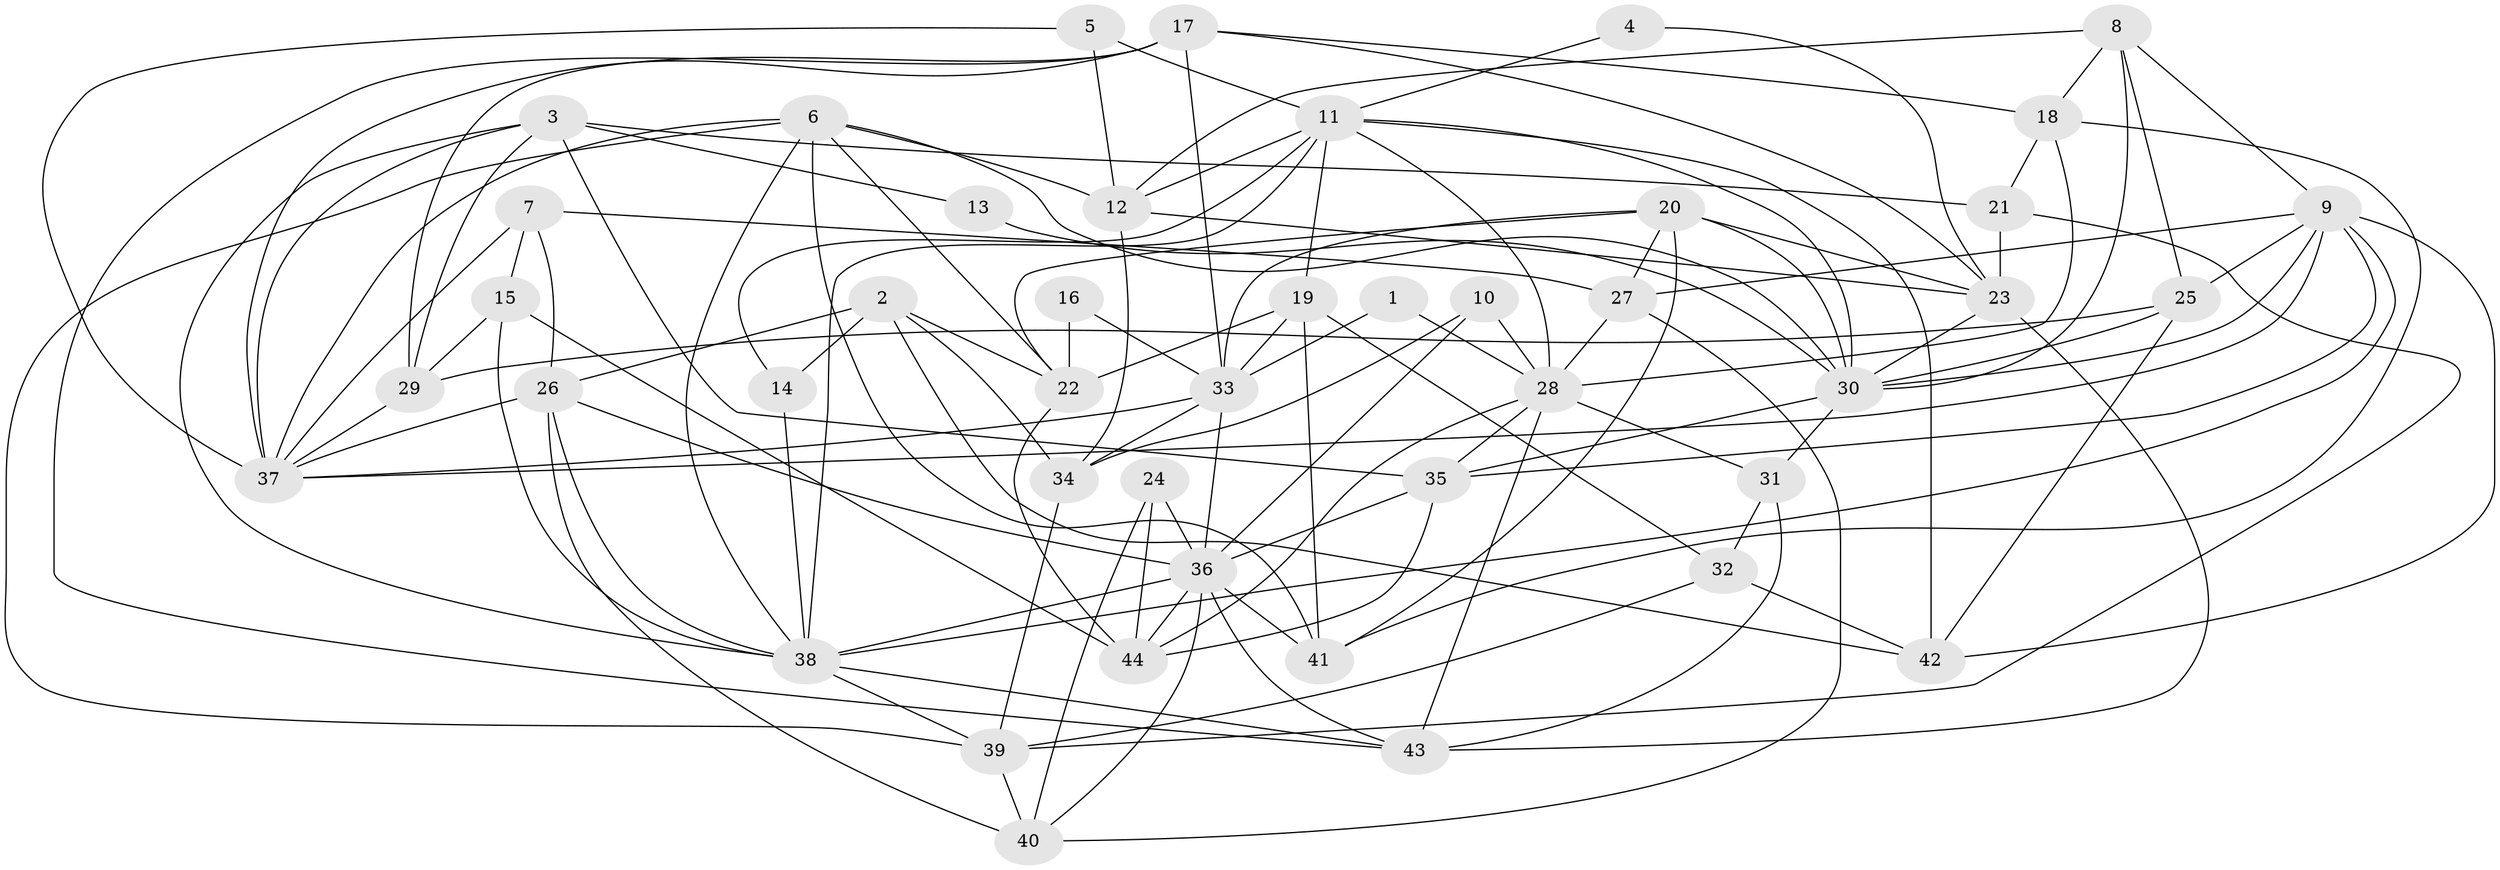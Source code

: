 // original degree distribution, {3: 0.2840909090909091, 6: 0.125, 4: 0.22727272727272727, 2: 0.13636363636363635, 5: 0.19318181818181818, 7: 0.022727272727272728, 8: 0.011363636363636364}
// Generated by graph-tools (version 1.1) at 2025/26/03/09/25 03:26:17]
// undirected, 44 vertices, 121 edges
graph export_dot {
graph [start="1"]
  node [color=gray90,style=filled];
  1;
  2;
  3;
  4;
  5;
  6;
  7;
  8;
  9;
  10;
  11;
  12;
  13;
  14;
  15;
  16;
  17;
  18;
  19;
  20;
  21;
  22;
  23;
  24;
  25;
  26;
  27;
  28;
  29;
  30;
  31;
  32;
  33;
  34;
  35;
  36;
  37;
  38;
  39;
  40;
  41;
  42;
  43;
  44;
  1 -- 28 [weight=1.0];
  1 -- 33 [weight=1.0];
  2 -- 14 [weight=1.0];
  2 -- 22 [weight=1.0];
  2 -- 26 [weight=1.0];
  2 -- 34 [weight=1.0];
  2 -- 42 [weight=1.0];
  3 -- 13 [weight=1.0];
  3 -- 21 [weight=1.0];
  3 -- 29 [weight=1.0];
  3 -- 35 [weight=1.0];
  3 -- 37 [weight=1.0];
  3 -- 38 [weight=1.0];
  4 -- 11 [weight=1.0];
  4 -- 23 [weight=1.0];
  5 -- 11 [weight=1.0];
  5 -- 12 [weight=1.0];
  5 -- 37 [weight=1.0];
  6 -- 12 [weight=1.0];
  6 -- 22 [weight=1.0];
  6 -- 30 [weight=1.0];
  6 -- 37 [weight=1.0];
  6 -- 38 [weight=1.0];
  6 -- 39 [weight=1.0];
  6 -- 41 [weight=1.0];
  7 -- 15 [weight=1.0];
  7 -- 26 [weight=1.0];
  7 -- 27 [weight=1.0];
  7 -- 37 [weight=1.0];
  8 -- 9 [weight=1.0];
  8 -- 12 [weight=2.0];
  8 -- 18 [weight=1.0];
  8 -- 25 [weight=2.0];
  8 -- 30 [weight=1.0];
  9 -- 25 [weight=1.0];
  9 -- 27 [weight=1.0];
  9 -- 30 [weight=1.0];
  9 -- 35 [weight=1.0];
  9 -- 37 [weight=1.0];
  9 -- 38 [weight=1.0];
  9 -- 42 [weight=1.0];
  10 -- 28 [weight=2.0];
  10 -- 34 [weight=1.0];
  10 -- 36 [weight=1.0];
  11 -- 12 [weight=1.0];
  11 -- 14 [weight=1.0];
  11 -- 19 [weight=1.0];
  11 -- 28 [weight=1.0];
  11 -- 30 [weight=1.0];
  11 -- 38 [weight=1.0];
  11 -- 42 [weight=1.0];
  12 -- 23 [weight=1.0];
  12 -- 34 [weight=1.0];
  13 -- 30 [weight=1.0];
  14 -- 38 [weight=1.0];
  15 -- 29 [weight=1.0];
  15 -- 38 [weight=1.0];
  15 -- 44 [weight=1.0];
  16 -- 22 [weight=1.0];
  16 -- 33 [weight=1.0];
  17 -- 18 [weight=1.0];
  17 -- 23 [weight=1.0];
  17 -- 29 [weight=1.0];
  17 -- 33 [weight=1.0];
  17 -- 37 [weight=1.0];
  17 -- 43 [weight=1.0];
  18 -- 21 [weight=1.0];
  18 -- 28 [weight=1.0];
  18 -- 41 [weight=1.0];
  19 -- 22 [weight=1.0];
  19 -- 32 [weight=1.0];
  19 -- 33 [weight=1.0];
  19 -- 41 [weight=1.0];
  20 -- 22 [weight=1.0];
  20 -- 23 [weight=1.0];
  20 -- 27 [weight=1.0];
  20 -- 30 [weight=1.0];
  20 -- 33 [weight=1.0];
  20 -- 41 [weight=1.0];
  21 -- 23 [weight=2.0];
  21 -- 39 [weight=1.0];
  22 -- 44 [weight=1.0];
  23 -- 30 [weight=1.0];
  23 -- 43 [weight=1.0];
  24 -- 36 [weight=1.0];
  24 -- 40 [weight=1.0];
  24 -- 44 [weight=1.0];
  25 -- 29 [weight=1.0];
  25 -- 30 [weight=1.0];
  25 -- 42 [weight=1.0];
  26 -- 36 [weight=1.0];
  26 -- 37 [weight=1.0];
  26 -- 38 [weight=1.0];
  26 -- 40 [weight=1.0];
  27 -- 28 [weight=1.0];
  27 -- 40 [weight=1.0];
  28 -- 31 [weight=1.0];
  28 -- 35 [weight=1.0];
  28 -- 43 [weight=1.0];
  28 -- 44 [weight=1.0];
  29 -- 37 [weight=1.0];
  30 -- 31 [weight=1.0];
  30 -- 35 [weight=1.0];
  31 -- 32 [weight=1.0];
  31 -- 43 [weight=2.0];
  32 -- 39 [weight=1.0];
  32 -- 42 [weight=1.0];
  33 -- 34 [weight=1.0];
  33 -- 36 [weight=2.0];
  33 -- 37 [weight=1.0];
  34 -- 39 [weight=1.0];
  35 -- 36 [weight=1.0];
  35 -- 44 [weight=1.0];
  36 -- 38 [weight=2.0];
  36 -- 40 [weight=1.0];
  36 -- 41 [weight=2.0];
  36 -- 43 [weight=2.0];
  36 -- 44 [weight=1.0];
  38 -- 39 [weight=1.0];
  38 -- 43 [weight=1.0];
  39 -- 40 [weight=2.0];
}
